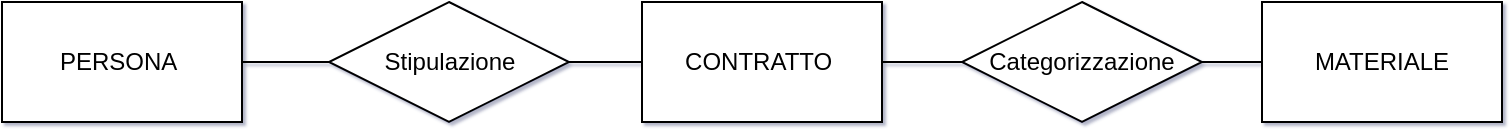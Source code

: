<mxfile version="20.2.3" type="device"><diagram id="jPruL0XJO0Q1BgzMP4UB" name="Pagina-1"><mxGraphModel dx="1126" dy="564" grid="1" gridSize="10" guides="1" tooltips="1" connect="1" arrows="1" fold="1" page="1" pageScale="1" pageWidth="827" pageHeight="1169" math="0" shadow="1"><root><mxCell id="0"/><mxCell id="1" parent="0"/><mxCell id="cliLq2dWRe9m9ehmEi2t-1" value="PERSONA&amp;nbsp;" style="rounded=0;whiteSpace=wrap;html=1;" parent="1" vertex="1"><mxGeometry x="60" y="190" width="120" height="60" as="geometry"/></mxCell><mxCell id="cliLq2dWRe9m9ehmEi2t-2" value="CONTRATTO&amp;nbsp;" style="rounded=0;whiteSpace=wrap;html=1;" parent="1" vertex="1"><mxGeometry x="380" y="190" width="120" height="60" as="geometry"/></mxCell><mxCell id="cliLq2dWRe9m9ehmEi2t-3" value="MATERIALE" style="rounded=0;whiteSpace=wrap;html=1;" parent="1" vertex="1"><mxGeometry x="690" y="190" width="120" height="60" as="geometry"/></mxCell><mxCell id="Sf-ROxDFNujdbPcxfTzb-2" value="Stipulazione" style="shape=rhombus;perimeter=rhombusPerimeter;whiteSpace=wrap;html=1;align=center;" parent="1" vertex="1"><mxGeometry x="223.5" y="190" width="120" height="60" as="geometry"/></mxCell><mxCell id="Sf-ROxDFNujdbPcxfTzb-4" value="" style="endArrow=none;html=1;rounded=0;exitX=1;exitY=0.5;exitDx=0;exitDy=0;entryX=0;entryY=0.5;entryDx=0;entryDy=0;" parent="1" source="cliLq2dWRe9m9ehmEi2t-1" target="Sf-ROxDFNujdbPcxfTzb-2" edge="1"><mxGeometry width="50" height="50" relative="1" as="geometry"><mxPoint x="260" y="320" as="sourcePoint"/><mxPoint x="310" y="270" as="targetPoint"/></mxGeometry></mxCell><mxCell id="Sf-ROxDFNujdbPcxfTzb-5" value="" style="endArrow=none;html=1;rounded=0;entryX=0;entryY=0.5;entryDx=0;entryDy=0;exitX=1;exitY=0.5;exitDx=0;exitDy=0;" parent="1" source="Sf-ROxDFNujdbPcxfTzb-2" target="cliLq2dWRe9m9ehmEi2t-2" edge="1"><mxGeometry width="50" height="50" relative="1" as="geometry"><mxPoint x="340" y="220" as="sourcePoint"/><mxPoint x="233.5" y="230" as="targetPoint"/></mxGeometry></mxCell><mxCell id="Sf-ROxDFNujdbPcxfTzb-6" value="Categorizzazione" style="shape=rhombus;perimeter=rhombusPerimeter;whiteSpace=wrap;html=1;align=center;" parent="1" vertex="1"><mxGeometry x="540" y="190" width="120" height="60" as="geometry"/></mxCell><mxCell id="Sf-ROxDFNujdbPcxfTzb-11" value="" style="endArrow=none;html=1;rounded=0;entryX=0;entryY=0.5;entryDx=0;entryDy=0;exitX=1;exitY=0.5;exitDx=0;exitDy=0;" parent="1" source="cliLq2dWRe9m9ehmEi2t-2" target="Sf-ROxDFNujdbPcxfTzb-6" edge="1"><mxGeometry width="50" height="50" relative="1" as="geometry"><mxPoint x="443.5" y="240" as="sourcePoint"/><mxPoint x="480" y="240" as="targetPoint"/></mxGeometry></mxCell><mxCell id="Sf-ROxDFNujdbPcxfTzb-12" value="" style="endArrow=none;html=1;rounded=0;entryX=0;entryY=0.5;entryDx=0;entryDy=0;exitX=1;exitY=0.5;exitDx=0;exitDy=0;" parent="1" source="Sf-ROxDFNujdbPcxfTzb-6" target="cliLq2dWRe9m9ehmEi2t-3" edge="1"><mxGeometry width="50" height="50" relative="1" as="geometry"><mxPoint x="453.5" y="250" as="sourcePoint"/><mxPoint x="490" y="250" as="targetPoint"/></mxGeometry></mxCell></root></mxGraphModel></diagram></mxfile>